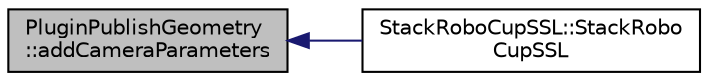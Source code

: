 digraph "PluginPublishGeometry::addCameraParameters"
{
 // INTERACTIVE_SVG=YES
  edge [fontname="Helvetica",fontsize="10",labelfontname="Helvetica",labelfontsize="10"];
  node [fontname="Helvetica",fontsize="10",shape=record];
  rankdir="LR";
  Node1 [label="PluginPublishGeometry\l::addCameraParameters",height=0.2,width=0.4,color="black", fillcolor="grey75", style="filled", fontcolor="black"];
  Node1 -> Node2 [dir="back",color="midnightblue",fontsize="10",style="solid",fontname="Helvetica"];
  Node2 [label="StackRoboCupSSL::StackRobo\lCupSSL",height=0.2,width=0.4,color="black", fillcolor="white", style="filled",URL="$d3/d8c/class_stack_robo_cup_s_s_l.html#ab65a40e2727cde519603a4afa598eb2a"];
}
